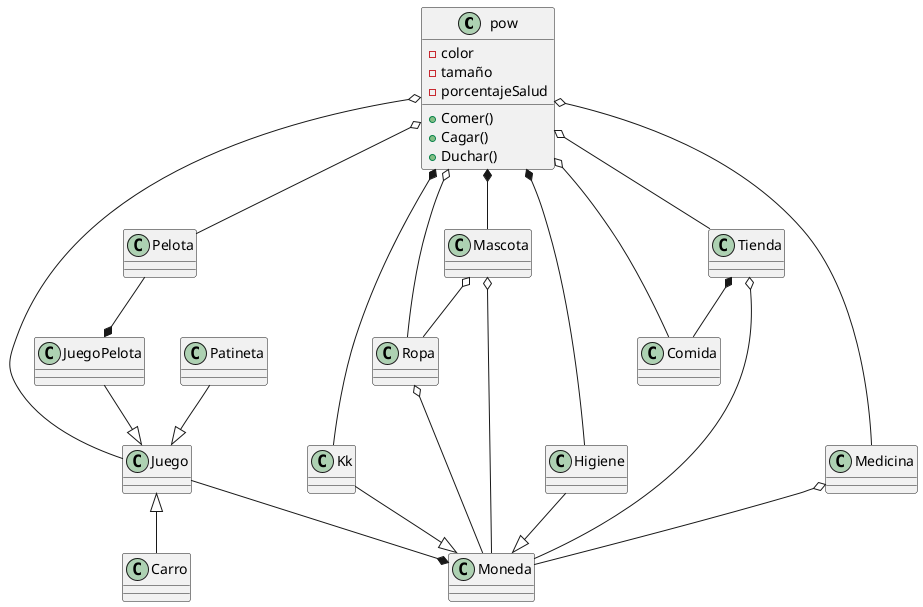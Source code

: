 @startuml pow

class pow {
    -color 
    -tamaño 
    -porcentajeSalud
    + Comer()
    + Cagar()
    + Duchar()
}
class Juego
class JuegoPelota
class Pelota 
class Ropa
class Medicina
class Carro
class Patineta 
class Kk
class Moneda 
class Higiene
class Comida 
class Mascota
class Tienda


JuegoPelota--|>Juego
Juego<|--Carro
Patineta --|> Juego
Higiene--|> Moneda
Kk --|>Moneda

Pelota --* JuegoPelota
pow *-- Higiene
pow *-- Kk
Juego--*Moneda
pow *-- Mascota
Tienda*--Comida

pow o-- Juego
Tienda o-- Moneda
pow o-- Ropa 
pow o-- Tienda
pow o-- Medicina
Ropa o-- Moneda
pow o--Comida
pow o-- Pelota
Medicina o--Moneda
Mascota o--Moneda
Mascota o-- Ropa
@enduml